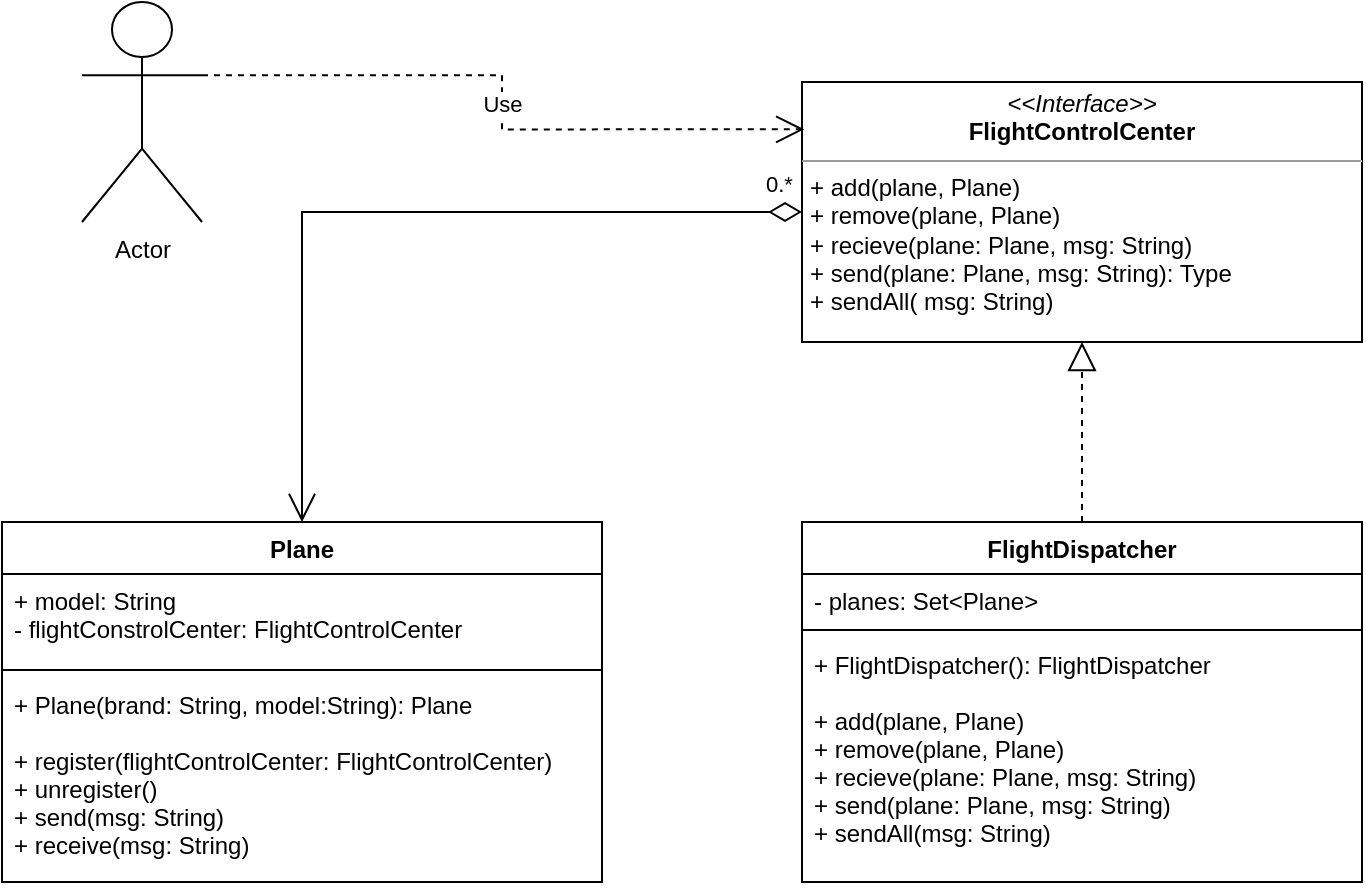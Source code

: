 <mxfile version="20.5.3" type="embed"><diagram id="23iRSUPoRavnBvh4doch" name="Page-1"><mxGraphModel dx="897" dy="700" grid="1" gridSize="10" guides="1" tooltips="1" connect="1" arrows="1" fold="1" page="1" pageScale="1" pageWidth="827" pageHeight="1169" math="0" shadow="0"><root><mxCell id="0"/><mxCell id="1" parent="0"/><mxCell id="2" value="&lt;p style=&quot;margin:0px;margin-top:4px;text-align:center;&quot;&gt;&lt;i&gt;&amp;lt;&amp;lt;Interface&amp;gt;&amp;gt;&lt;/i&gt;&lt;br&gt;&lt;b&gt;FlightControlCenter&lt;/b&gt;&lt;/p&gt;&lt;hr size=&quot;1&quot;&gt;&lt;p style=&quot;margin:0px;margin-left:4px;&quot;&gt;+ add(plane, Plane)&lt;br style=&quot;padding: 0px; margin: 0px;&quot;&gt;+ remove(plane, Plane)&lt;br&gt;&lt;/p&gt;&lt;p style=&quot;margin:0px;margin-left:4px;&quot;&gt;+ recieve(plane: Plane, msg: String)&lt;br&gt;+ send(plane: Plane, msg: String): Type&lt;/p&gt;&lt;p style=&quot;margin:0px;margin-left:4px;&quot;&gt;+ sendAll( msg: String)&lt;br&gt;&lt;/p&gt;" style="verticalAlign=top;align=left;overflow=fill;fontSize=12;fontFamily=Helvetica;html=1;" parent="1" vertex="1"><mxGeometry x="480" y="80" width="280" height="130" as="geometry"/></mxCell><mxCell id="3" value="Actor" style="shape=umlActor;verticalLabelPosition=bottom;verticalAlign=top;html=1;outlineConnect=0;" parent="1" vertex="1"><mxGeometry x="120" y="40" width="60" height="110" as="geometry"/></mxCell><mxCell id="4" value="FlightDispatcher" style="swimlane;fontStyle=1;align=center;verticalAlign=top;childLayout=stackLayout;horizontal=1;startSize=26;horizontalStack=0;resizeParent=1;resizeParentMax=0;resizeLast=0;collapsible=1;marginBottom=0;" parent="1" vertex="1"><mxGeometry x="480" y="300" width="280" height="180" as="geometry"/></mxCell><mxCell id="5" value="- planes: Set&lt;Plane&gt;" style="text;strokeColor=none;fillColor=none;align=left;verticalAlign=top;spacingLeft=4;spacingRight=4;overflow=hidden;rotatable=0;points=[[0,0.5],[1,0.5]];portConstraint=eastwest;" parent="4" vertex="1"><mxGeometry y="26" width="280" height="24" as="geometry"/></mxCell><mxCell id="6" value="" style="line;strokeWidth=1;fillColor=none;align=left;verticalAlign=middle;spacingTop=-1;spacingLeft=3;spacingRight=3;rotatable=0;labelPosition=right;points=[];portConstraint=eastwest;strokeColor=inherit;" parent="4" vertex="1"><mxGeometry y="50" width="280" height="8" as="geometry"/></mxCell><mxCell id="7" value="+ FlightDispatcher(): FlightDispatcher&#10;&#10;+ add(plane, Plane)&#10;+ remove(plane, Plane)&#10;+ recieve(plane: Plane, msg: String)&#10;+ send(plane: Plane, msg: String)&#10;+ sendAll(msg: String)" style="text;strokeColor=none;fillColor=none;align=left;verticalAlign=top;spacingLeft=4;spacingRight=4;overflow=hidden;rotatable=0;points=[[0,0.5],[1,0.5]];portConstraint=eastwest;" parent="4" vertex="1"><mxGeometry y="58" width="280" height="122" as="geometry"/></mxCell><mxCell id="8" value="" style="endArrow=block;dashed=1;endFill=0;endSize=12;html=1;rounded=0;exitX=0.5;exitY=0;exitDx=0;exitDy=0;" parent="1" source="4" target="2" edge="1"><mxGeometry width="160" relative="1" as="geometry"><mxPoint x="540" y="100" as="sourcePoint"/><mxPoint x="700" y="100" as="targetPoint"/></mxGeometry></mxCell><mxCell id="9" value="Plane" style="swimlane;fontStyle=1;align=center;verticalAlign=top;childLayout=stackLayout;horizontal=1;startSize=26;horizontalStack=0;resizeParent=1;resizeParentMax=0;resizeLast=0;collapsible=1;marginBottom=0;" parent="1" vertex="1"><mxGeometry x="80" y="300" width="300" height="180" as="geometry"/></mxCell><mxCell id="10" value="+ model: String&#10;- flightConstrolCenter: FlightControlCenter" style="text;strokeColor=none;fillColor=none;align=left;verticalAlign=top;spacingLeft=4;spacingRight=4;overflow=hidden;rotatable=0;points=[[0,0.5],[1,0.5]];portConstraint=eastwest;" parent="9" vertex="1"><mxGeometry y="26" width="300" height="44" as="geometry"/></mxCell><mxCell id="11" value="" style="line;strokeWidth=1;fillColor=none;align=left;verticalAlign=middle;spacingTop=-1;spacingLeft=3;spacingRight=3;rotatable=0;labelPosition=right;points=[];portConstraint=eastwest;strokeColor=inherit;" parent="9" vertex="1"><mxGeometry y="70" width="300" height="8" as="geometry"/></mxCell><mxCell id="12" value="+ Plane(brand: String, model:String): Plane&#10;&#10;+ register(flightControlCenter: FlightControlCenter)&#10;+ unregister()&#10;+ send(msg: String)&#10;+ receive(msg: String)" style="text;strokeColor=none;fillColor=none;align=left;verticalAlign=top;spacingLeft=4;spacingRight=4;overflow=hidden;rotatable=0;points=[[0,0.5],[1,0.5]];portConstraint=eastwest;" parent="9" vertex="1"><mxGeometry y="78" width="300" height="102" as="geometry"/></mxCell><mxCell id="18" value="Use" style="endArrow=open;endSize=12;dashed=1;html=1;rounded=0;exitX=1;exitY=0.333;exitDx=0;exitDy=0;exitPerimeter=0;entryX=0.004;entryY=0.182;entryDx=0;entryDy=0;entryPerimeter=0;edgeStyle=orthogonalEdgeStyle;" parent="1" source="3" target="2" edge="1"><mxGeometry width="160" relative="1" as="geometry"><mxPoint x="50" y="260" as="sourcePoint"/><mxPoint x="210" y="260" as="targetPoint"/></mxGeometry></mxCell><mxCell id="19" value="0.*" style="endArrow=open;html=1;endSize=12;startArrow=diamondThin;startSize=14;startFill=0;edgeStyle=orthogonalEdgeStyle;align=left;verticalAlign=bottom;rounded=0;exitX=0;exitY=0.5;exitDx=0;exitDy=0;" parent="1" source="2" target="9" edge="1"><mxGeometry x="-0.901" y="-5" relative="1" as="geometry"><mxPoint x="330" y="270" as="sourcePoint"/><mxPoint x="490" y="270" as="targetPoint"/><mxPoint as="offset"/></mxGeometry></mxCell></root></mxGraphModel></diagram></mxfile>